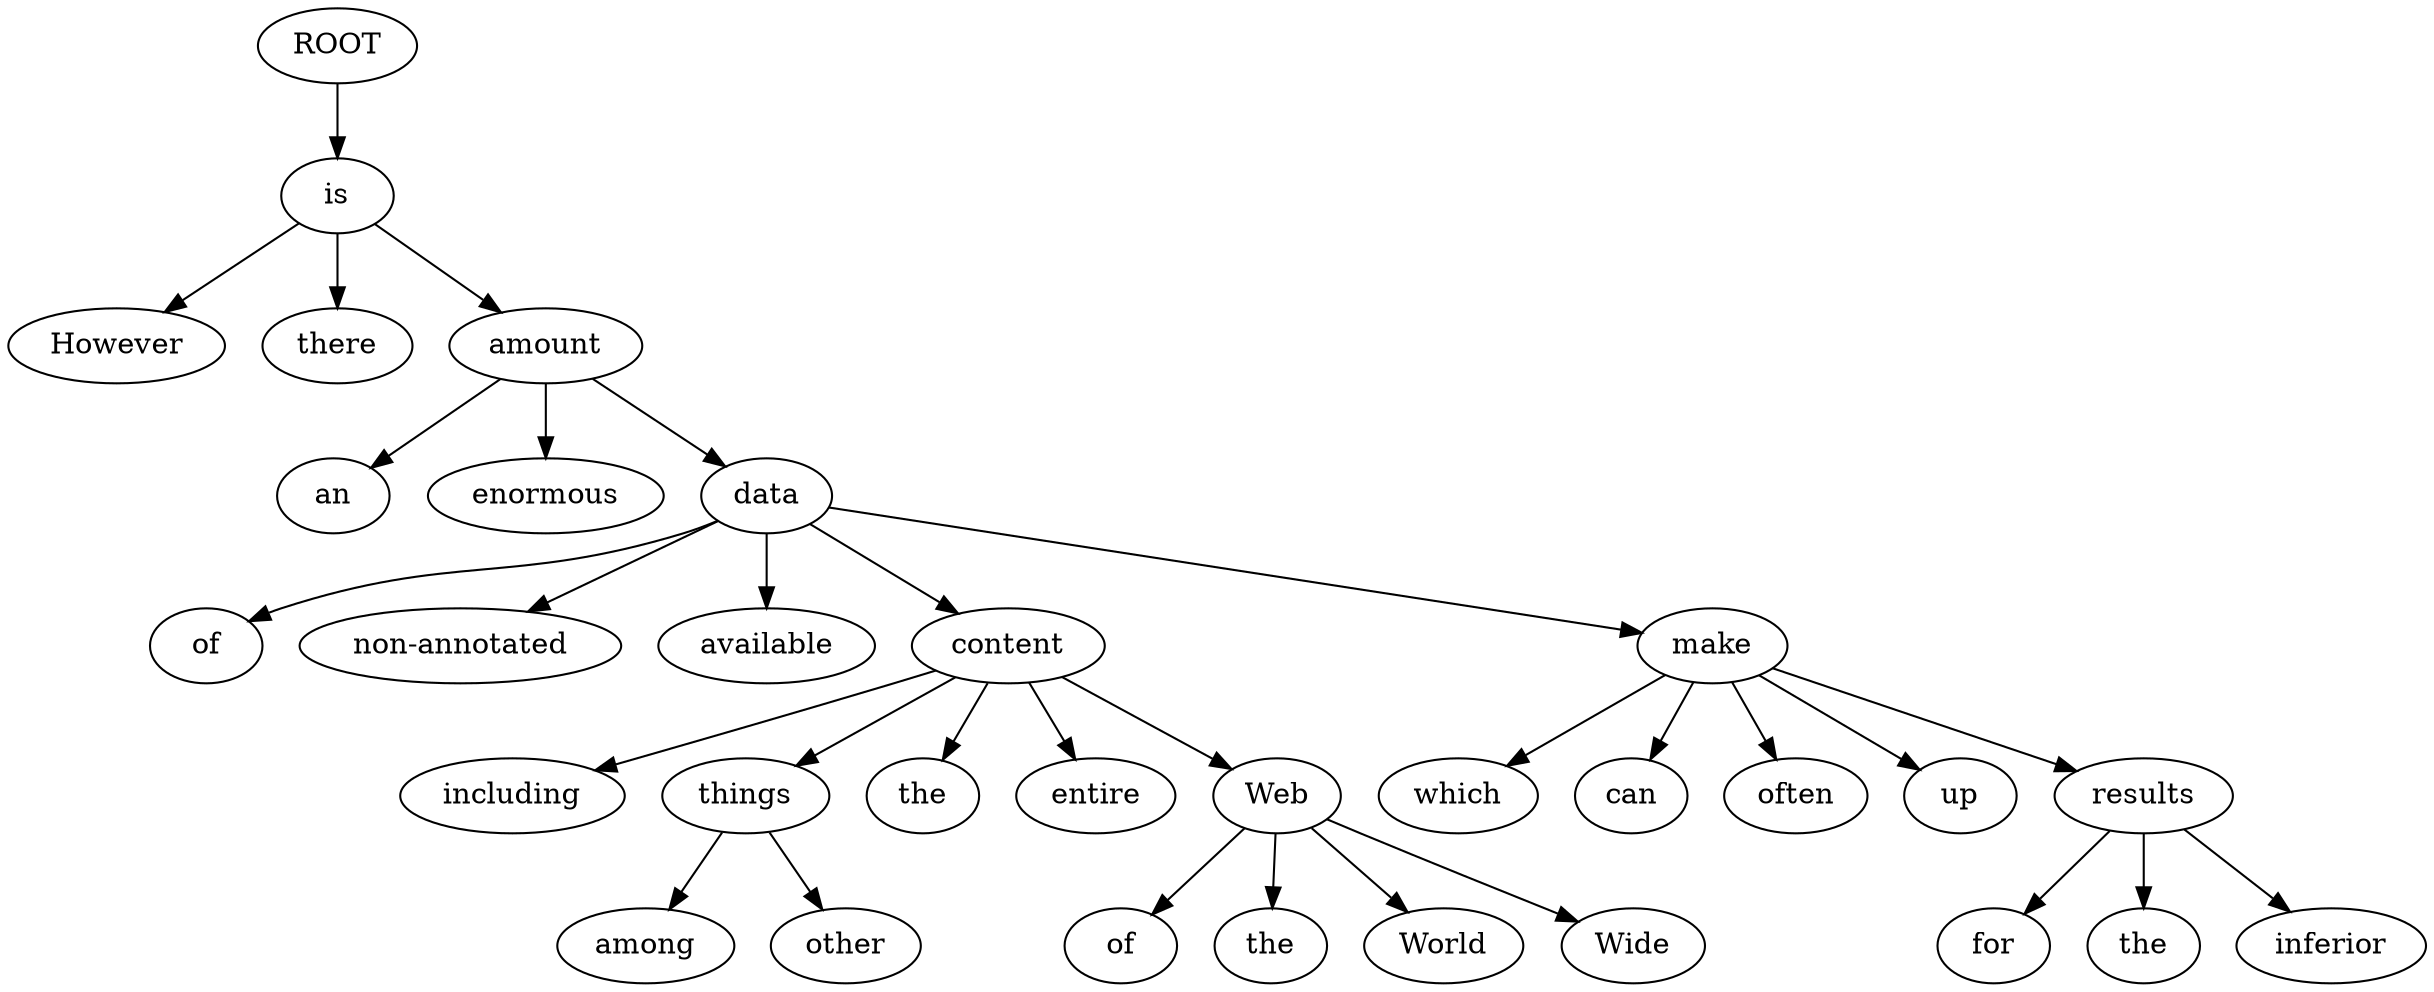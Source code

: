 digraph graph30 {
	node0 [label="ROOT"];
	node1 [label="However"];
	node3 [label="there"];
	node4 [label="is"];
	node5 [label="an"];
	node6 [label="enormous"];
	node7 [label="amount"];
	node8 [label="of"];
	node9 [label="non-annotated"];
	node10 [label="data"];
	node11 [label="available"];
	node13 [label="including"];
	node15 [label="among"];
	node16 [label="other"];
	node17 [label="things"];
	node19 [label="the"];
	node20 [label="entire"];
	node21 [label="content"];
	node22 [label="of"];
	node23 [label="the"];
	node24 [label="World"];
	node25 [label="Wide"];
	node26 [label="Web"];
	node29 [label="which"];
	node30 [label="can"];
	node31 [label="often"];
	node32 [label="make"];
	node33 [label="up"];
	node34 [label="for"];
	node35 [label="the"];
	node36 [label="inferior"];
	node37 [label="results"];
	node0 -> node4;
	node4 -> node1;
	node4 -> node3;
	node7 -> node5;
	node7 -> node6;
	node4 -> node7;
	node10 -> node8;
	node10 -> node9;
	node7 -> node10;
	node10 -> node11;
	node21 -> node13;
	node17 -> node15;
	node17 -> node16;
	node21 -> node17;
	node21 -> node19;
	node21 -> node20;
	node10 -> node21;
	node26 -> node22;
	node26 -> node23;
	node26 -> node24;
	node26 -> node25;
	node21 -> node26;
	node32 -> node29;
	node32 -> node30;
	node32 -> node31;
	node10 -> node32;
	node32 -> node33;
	node37 -> node34;
	node37 -> node35;
	node37 -> node36;
	node32 -> node37;
}
